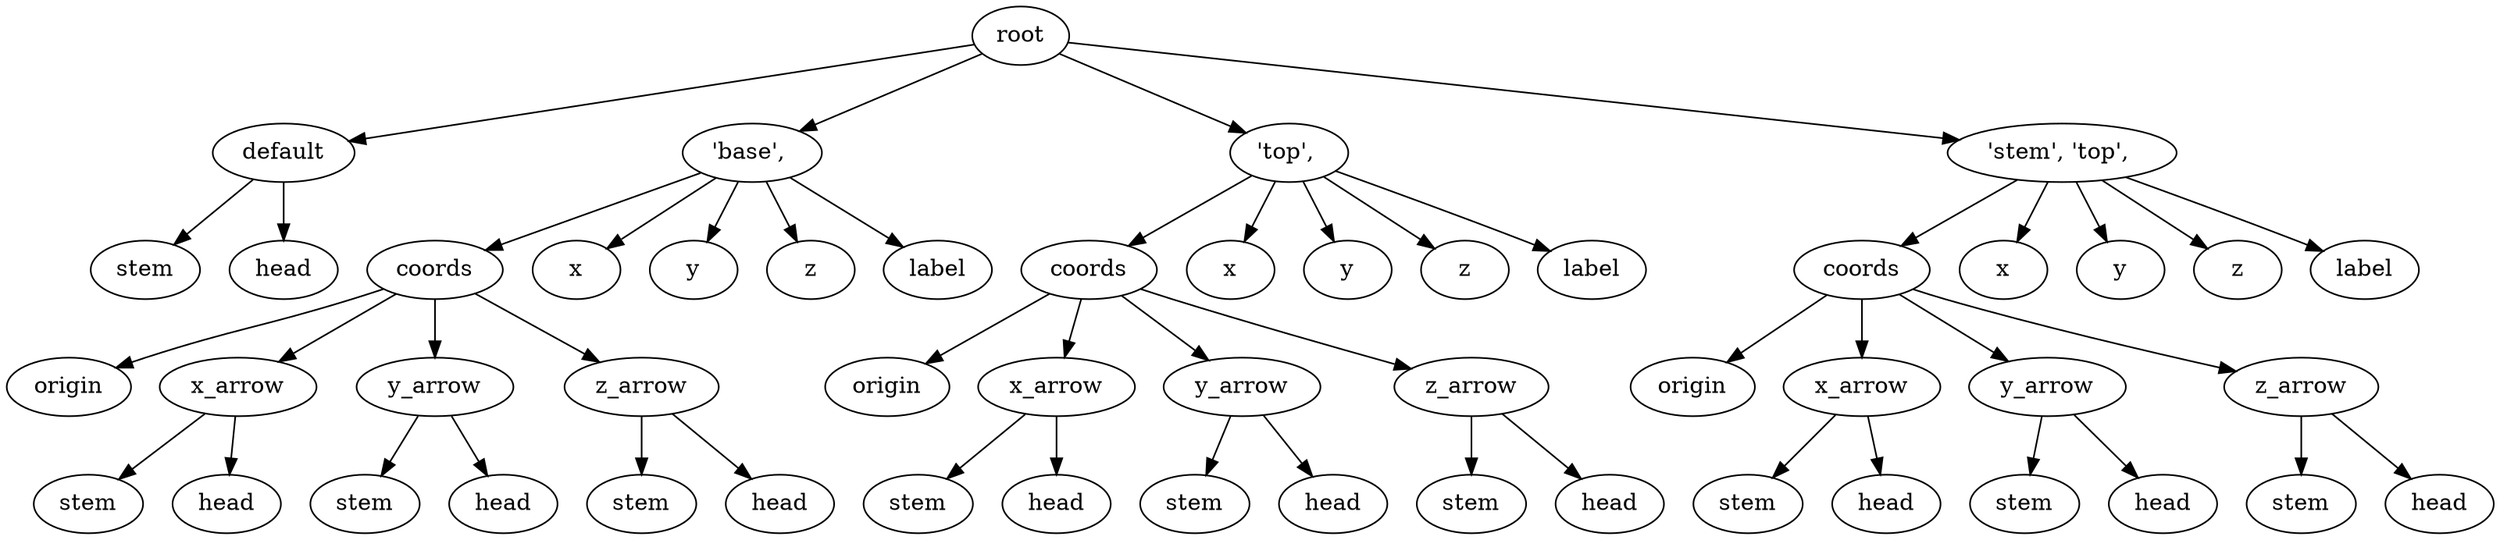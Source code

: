 digraph D {
    root_826 [label="root"];
    default_827 [label="default"];
    stem_828 [label="stem"];
    head_829 [label="head"];
    830 [label="'base',\ "];
    coords_831 [label="coords"];
    origin_832 [label="origin"];
    x_arrow_833 [label="x_arrow"];
    stem_834 [label="stem"];
    head_835 [label="head"];
    y_arrow_836 [label="y_arrow"];
    stem_837 [label="stem"];
    head_838 [label="head"];
    z_arrow_839 [label="z_arrow"];
    stem_840 [label="stem"];
    head_841 [label="head"];
    x_842 [label="x"];
    y_843 [label="y"];
    z_844 [label="z"];
    label_845 [label="label"];
    846 [label="'top',\ "];
    coords_847 [label="coords"];
    origin_848 [label="origin"];
    x_arrow_849 [label="x_arrow"];
    stem_850 [label="stem"];
    head_851 [label="head"];
    y_arrow_852 [label="y_arrow"];
    stem_853 [label="stem"];
    head_854 [label="head"];
    z_arrow_855 [label="z_arrow"];
    stem_856 [label="stem"];
    head_857 [label="head"];
    x_858 [label="x"];
    y_859 [label="y"];
    z_860 [label="z"];
    label_861 [label="label"];
    862 [label="'stem',\ 'top',\ "];
    coords_863 [label="coords"];
    origin_864 [label="origin"];
    x_arrow_865 [label="x_arrow"];
    stem_866 [label="stem"];
    head_867 [label="head"];
    y_arrow_868 [label="y_arrow"];
    stem_869 [label="stem"];
    head_870 [label="head"];
    z_arrow_871 [label="z_arrow"];
    stem_872 [label="stem"];
    head_873 [label="head"];
    x_874 [label="x"];
    y_875 [label="y"];
    z_876 [label="z"];
    label_877 [label="label"];
    root_826 -> default_827;
    default_827 -> stem_828;
    default_827 -> head_829;
    root_826 -> 830;
    830 -> coords_831;
    coords_831 -> origin_832;
    coords_831 -> x_arrow_833;
    x_arrow_833 -> stem_834;
    x_arrow_833 -> head_835;
    coords_831 -> y_arrow_836;
    y_arrow_836 -> stem_837;
    y_arrow_836 -> head_838;
    coords_831 -> z_arrow_839;
    z_arrow_839 -> stem_840;
    z_arrow_839 -> head_841;
    830 -> x_842;
    830 -> y_843;
    830 -> z_844;
    830 -> label_845;
    root_826 -> 846;
    846 -> coords_847;
    coords_847 -> origin_848;
    coords_847 -> x_arrow_849;
    x_arrow_849 -> stem_850;
    x_arrow_849 -> head_851;
    coords_847 -> y_arrow_852;
    y_arrow_852 -> stem_853;
    y_arrow_852 -> head_854;
    coords_847 -> z_arrow_855;
    z_arrow_855 -> stem_856;
    z_arrow_855 -> head_857;
    846 -> x_858;
    846 -> y_859;
    846 -> z_860;
    846 -> label_861;
    root_826 -> 862;
    862 -> coords_863;
    coords_863 -> origin_864;
    coords_863 -> x_arrow_865;
    x_arrow_865 -> stem_866;
    x_arrow_865 -> head_867;
    coords_863 -> y_arrow_868;
    y_arrow_868 -> stem_869;
    y_arrow_868 -> head_870;
    coords_863 -> z_arrow_871;
    z_arrow_871 -> stem_872;
    z_arrow_871 -> head_873;
    862 -> x_874;
    862 -> y_875;
    862 -> z_876;
    862 -> label_877;
}
